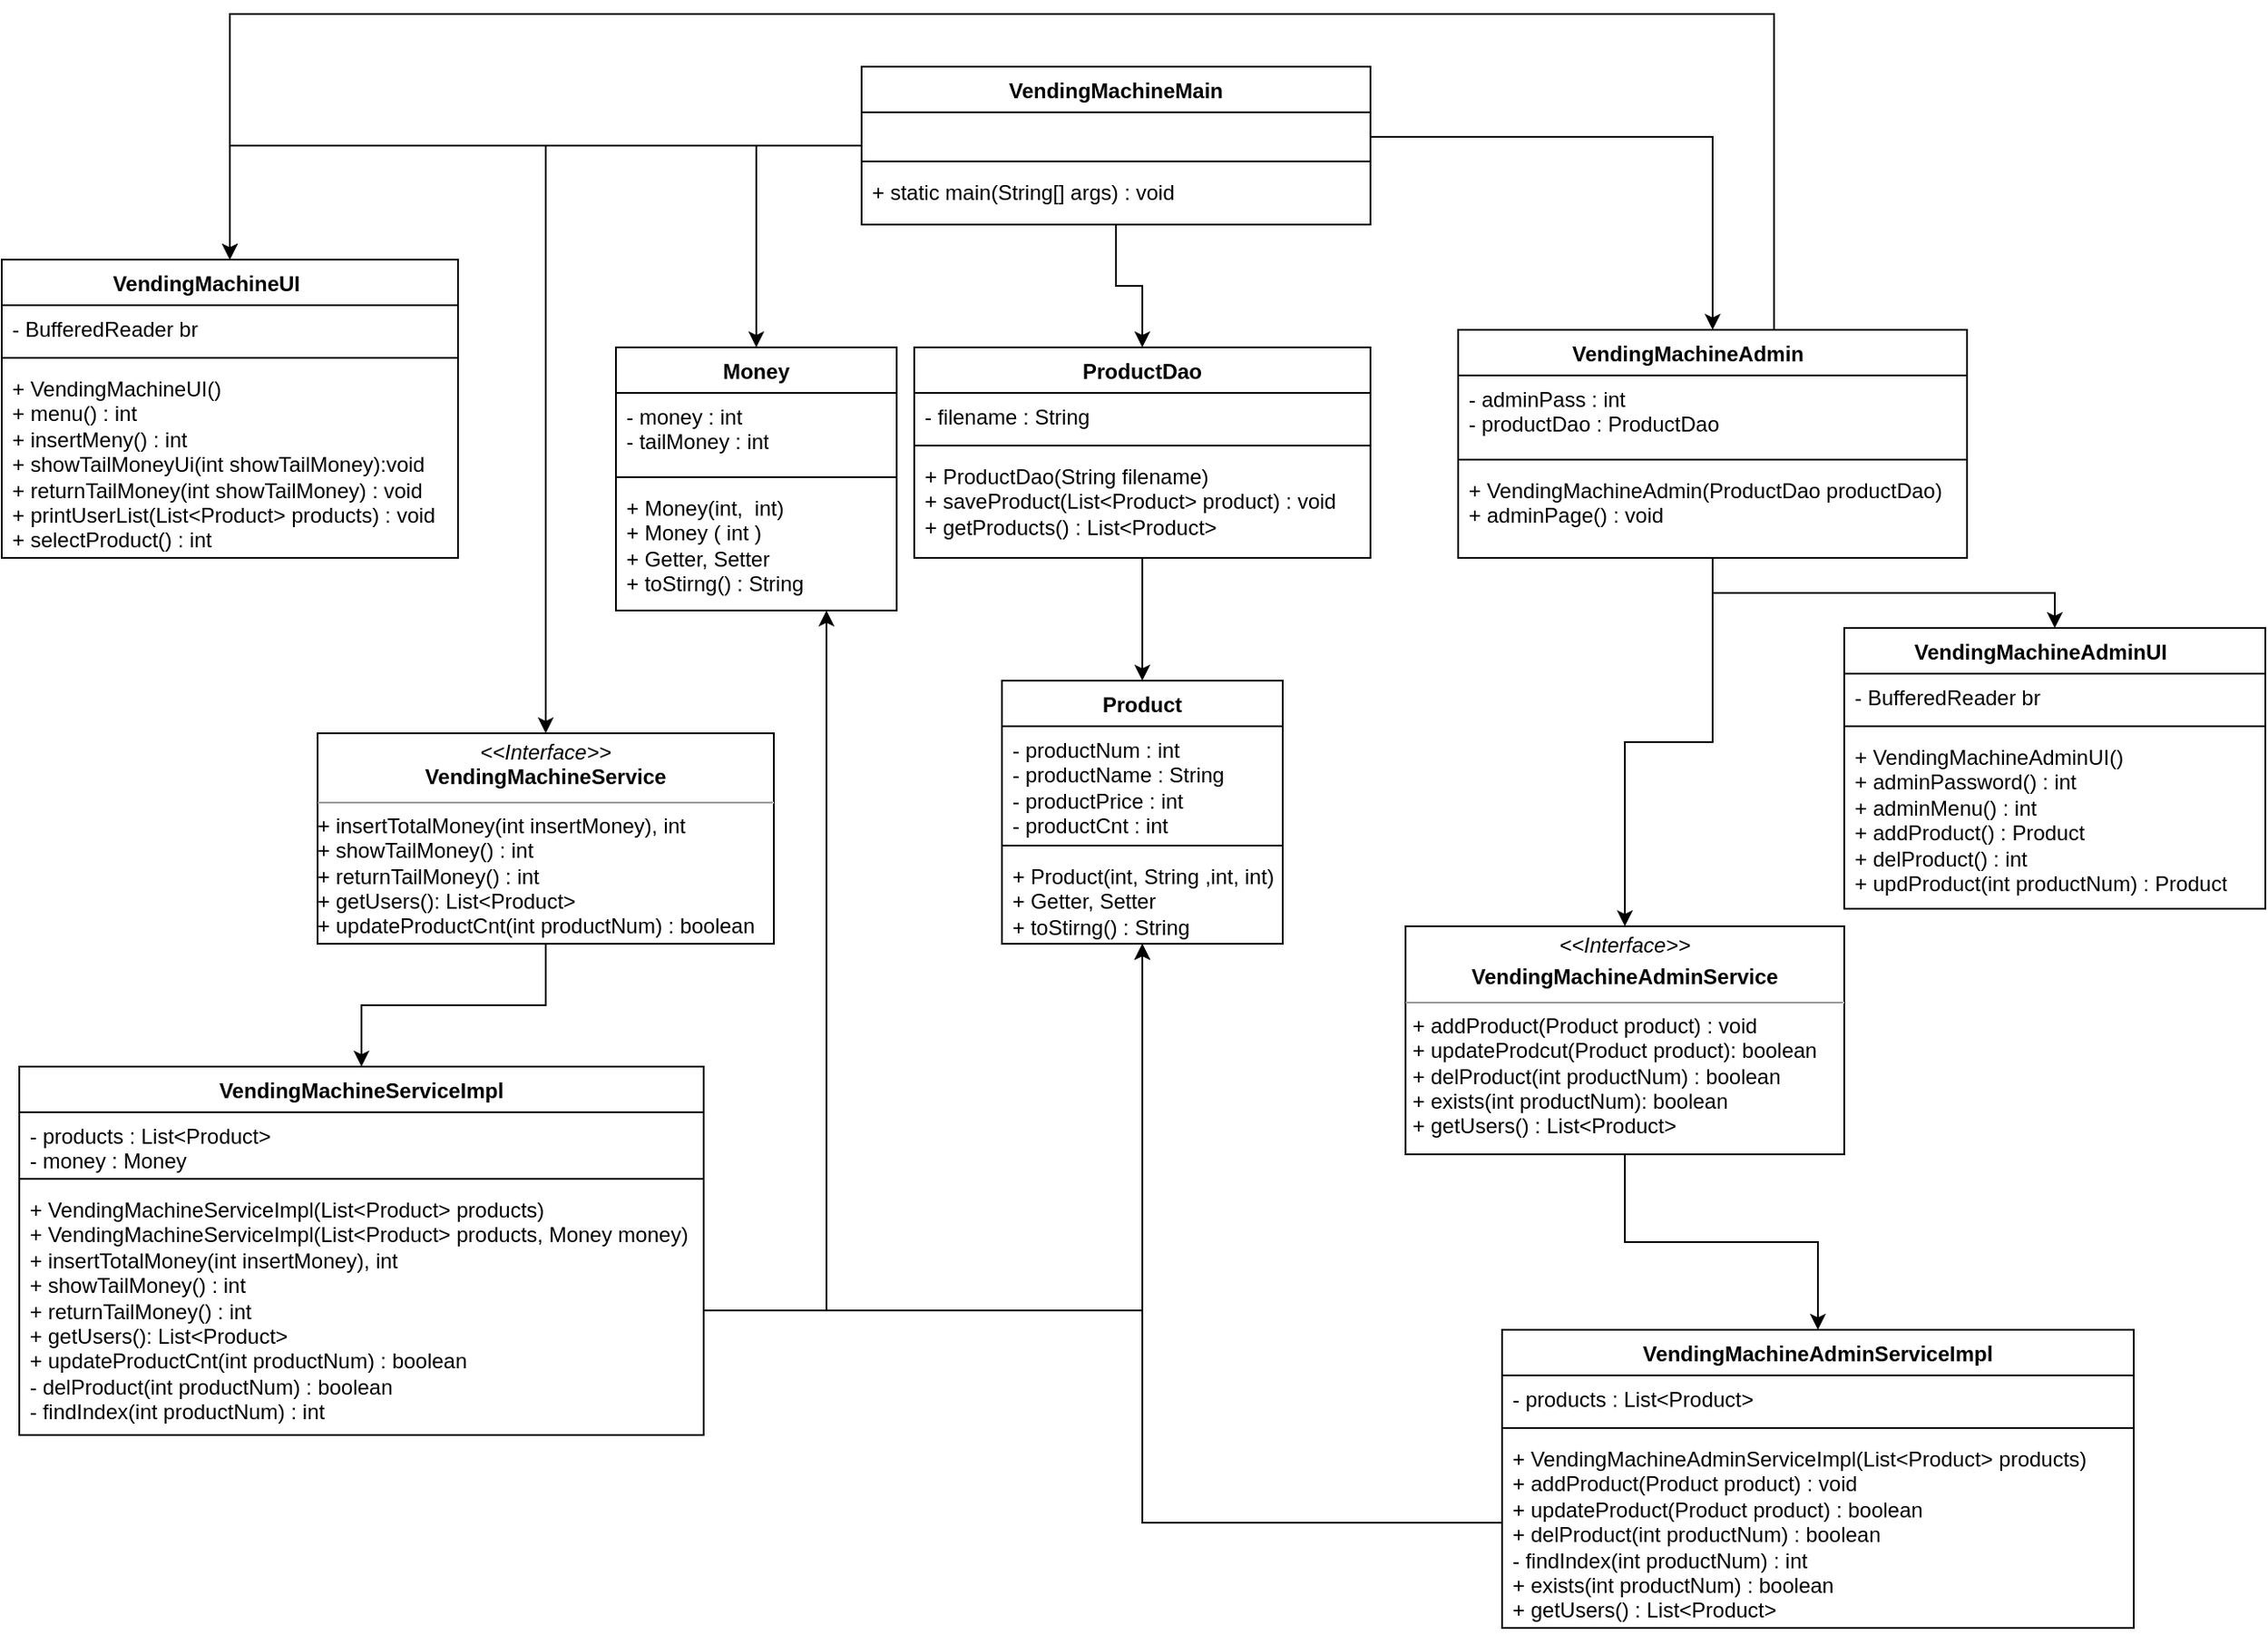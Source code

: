 <mxfile version="22.1.21" type="device">
  <diagram name="페이지-1" id="m6HFIODCF8V1D5DqjjZZ">
    <mxGraphModel dx="2274" dy="1498" grid="1" gridSize="10" guides="1" tooltips="1" connect="1" arrows="1" fold="1" page="1" pageScale="1" pageWidth="827" pageHeight="1169" math="0" shadow="0">
      <root>
        <mxCell id="0" />
        <mxCell id="1" parent="0" />
        <mxCell id="oHLJQ_qkvu3qu5Ruojyn-21" style="edgeStyle=orthogonalEdgeStyle;rounded=0;orthogonalLoop=1;jettySize=auto;html=1;" edge="1" parent="1" source="cma0tCyG6n_0ULkpIC9h-1" target="cma0tCyG6n_0ULkpIC9h-5">
          <mxGeometry relative="1" as="geometry" />
        </mxCell>
        <mxCell id="cma0tCyG6n_0ULkpIC9h-1" value="&lt;p style=&quot;margin:0px;margin-top:4px;text-align:center;&quot;&gt;&lt;i&gt;&amp;lt;&amp;lt;Interface&amp;gt;&amp;gt;&lt;/i&gt;&lt;/p&gt;&lt;p style=&quot;margin:0px;margin-top:4px;text-align:center;&quot;&gt;&lt;b style=&quot;&quot;&gt;VendingMachineAdminService&lt;/b&gt;&lt;/p&gt;&lt;hr size=&quot;1&quot;&gt;&lt;p style=&quot;margin:0px;margin-left:4px;&quot;&gt;+ addProduct(Product product) : void&lt;/p&gt;&lt;p style=&quot;margin:0px;margin-left:4px;&quot;&gt;+ updateProdcut(Product product): boolean&lt;br&gt;+ delProduct(int productNum) : boolean&lt;/p&gt;&lt;p style=&quot;margin:0px;margin-left:4px;&quot;&gt;+ exists(int productNum): boolean&lt;/p&gt;&lt;p style=&quot;margin:0px;margin-left:4px;&quot;&gt;+ getUsers() : List&amp;lt;Product&amp;gt;&lt;/p&gt;" style="verticalAlign=top;align=left;overflow=fill;fontSize=12;fontFamily=Helvetica;html=1;whiteSpace=wrap;" parent="1" vertex="1">
          <mxGeometry x="300" y="1650" width="250" height="130" as="geometry" />
        </mxCell>
        <mxCell id="oHLJQ_qkvu3qu5Ruojyn-22" style="edgeStyle=orthogonalEdgeStyle;rounded=0;orthogonalLoop=1;jettySize=auto;html=1;entryX=0.5;entryY=0;entryDx=0;entryDy=0;" edge="1" parent="1" source="cma0tCyG6n_0ULkpIC9h-2" target="cma0tCyG6n_0ULkpIC9h-9">
          <mxGeometry relative="1" as="geometry" />
        </mxCell>
        <mxCell id="cma0tCyG6n_0ULkpIC9h-2" value="&lt;p style=&quot;margin:0px;margin-top:4px;text-align:center;&quot;&gt;&lt;i&gt;&amp;lt;&amp;lt;Interface&amp;gt;&amp;gt;&lt;/i&gt;&lt;br&gt;&lt;b&gt;VendingMachineService&lt;/b&gt;&lt;/p&gt;&lt;hr size=&quot;1&quot;&gt;+ insertTotalMoney(int insertMoney), int&lt;br&gt;+ showTailMoney() : int&lt;br&gt;+ returnTailMoney() : int&lt;br&gt;+ getUsers(): List&amp;lt;Product&amp;gt;&lt;br&gt;+ updateProductCnt(int productNum) : boolean" style="verticalAlign=top;align=left;overflow=fill;fontSize=12;fontFamily=Helvetica;html=1;whiteSpace=wrap;" parent="1" vertex="1">
          <mxGeometry x="-320" y="1540" width="260" height="120" as="geometry" />
        </mxCell>
        <mxCell id="oHLJQ_qkvu3qu5Ruojyn-39" style="edgeStyle=orthogonalEdgeStyle;rounded=0;orthogonalLoop=1;jettySize=auto;html=1;" edge="1" parent="1" source="cma0tCyG6n_0ULkpIC9h-5" target="cma0tCyG6n_0ULkpIC9h-16">
          <mxGeometry relative="1" as="geometry">
            <Array as="points">
              <mxPoint x="150" y="1990" />
            </Array>
          </mxGeometry>
        </mxCell>
        <mxCell id="cma0tCyG6n_0ULkpIC9h-5" value="&lt;b style=&quot;border-color: var(--border-color);&quot;&gt;VendingMachineAdminServiceImpl&lt;/b&gt;" style="swimlane;fontStyle=1;align=center;verticalAlign=top;childLayout=stackLayout;horizontal=1;startSize=26;horizontalStack=0;resizeParent=1;resizeParentMax=0;resizeLast=0;collapsible=1;marginBottom=0;whiteSpace=wrap;html=1;" parent="1" vertex="1">
          <mxGeometry x="355" y="1880" width="360" height="170" as="geometry" />
        </mxCell>
        <mxCell id="cma0tCyG6n_0ULkpIC9h-6" value="- products : List&amp;lt;Product&amp;gt;" style="text;strokeColor=none;fillColor=none;align=left;verticalAlign=top;spacingLeft=4;spacingRight=4;overflow=hidden;rotatable=0;points=[[0,0.5],[1,0.5]];portConstraint=eastwest;whiteSpace=wrap;html=1;" parent="cma0tCyG6n_0ULkpIC9h-5" vertex="1">
          <mxGeometry y="26" width="360" height="26" as="geometry" />
        </mxCell>
        <mxCell id="cma0tCyG6n_0ULkpIC9h-7" value="" style="line;strokeWidth=1;fillColor=none;align=left;verticalAlign=middle;spacingTop=-1;spacingLeft=3;spacingRight=3;rotatable=0;labelPosition=right;points=[];portConstraint=eastwest;strokeColor=inherit;" parent="cma0tCyG6n_0ULkpIC9h-5" vertex="1">
          <mxGeometry y="52" width="360" height="8" as="geometry" />
        </mxCell>
        <mxCell id="cma0tCyG6n_0ULkpIC9h-8" value="+ VendingMachineAdminServiceImpl(List&amp;lt;Product&amp;gt; products)&lt;br&gt;+ addProduct(Product product) : void&lt;br&gt;+ updateProduct(Product product) : boolean&lt;br&gt;+ delProduct(int productNum) : boolean&lt;br&gt;- findIndex(int productNum) : int&lt;br&gt;+ exists(int productNum) : boolean&lt;br&gt;+ getUsers() : List&amp;lt;Product&amp;gt;&lt;br&gt;" style="text;strokeColor=none;fillColor=none;align=left;verticalAlign=top;spacingLeft=4;spacingRight=4;overflow=hidden;rotatable=0;points=[[0,0.5],[1,0.5]];portConstraint=eastwest;whiteSpace=wrap;html=1;" parent="cma0tCyG6n_0ULkpIC9h-5" vertex="1">
          <mxGeometry y="60" width="360" height="110" as="geometry" />
        </mxCell>
        <mxCell id="cma0tCyG6n_0ULkpIC9h-9" value="&lt;b style=&quot;border-color: var(--border-color);&quot;&gt;VendingMachineServiceImpl&lt;/b&gt;" style="swimlane;fontStyle=1;align=center;verticalAlign=top;childLayout=stackLayout;horizontal=1;startSize=26;horizontalStack=0;resizeParent=1;resizeParentMax=0;resizeLast=0;collapsible=1;marginBottom=0;whiteSpace=wrap;html=1;" parent="1" vertex="1">
          <mxGeometry x="-490" y="1730" width="390" height="210" as="geometry" />
        </mxCell>
        <mxCell id="cma0tCyG6n_0ULkpIC9h-10" value="- products : List&amp;lt;Product&amp;gt;&lt;br&gt;- money : Money" style="text;strokeColor=none;fillColor=none;align=left;verticalAlign=top;spacingLeft=4;spacingRight=4;overflow=hidden;rotatable=0;points=[[0,0.5],[1,0.5]];portConstraint=eastwest;whiteSpace=wrap;html=1;" parent="cma0tCyG6n_0ULkpIC9h-9" vertex="1">
          <mxGeometry y="26" width="390" height="34" as="geometry" />
        </mxCell>
        <mxCell id="cma0tCyG6n_0ULkpIC9h-11" value="" style="line;strokeWidth=1;fillColor=none;align=left;verticalAlign=middle;spacingTop=-1;spacingLeft=3;spacingRight=3;rotatable=0;labelPosition=right;points=[];portConstraint=eastwest;strokeColor=inherit;" parent="cma0tCyG6n_0ULkpIC9h-9" vertex="1">
          <mxGeometry y="60" width="390" height="8" as="geometry" />
        </mxCell>
        <mxCell id="cma0tCyG6n_0ULkpIC9h-12" value="+ VendingMachineServiceImpl(List&amp;lt;Product&amp;gt; products)&lt;br&gt;+ VendingMachineServiceImpl(List&amp;lt;Product&amp;gt; products, Money money)&lt;br style=&quot;border-color: var(--border-color);&quot;&gt;+ insertTotalMoney(int insertMoney), int&lt;br style=&quot;border-color: var(--border-color);&quot;&gt;+ showTailMoney() : int&lt;br style=&quot;border-color: var(--border-color);&quot;&gt;+ returnTailMoney() : int&lt;br style=&quot;border-color: var(--border-color);&quot;&gt;+ getUsers(): List&amp;lt;Product&amp;gt;&lt;br style=&quot;border-color: var(--border-color);&quot;&gt;+ updateProductCnt(int productNum) : boolean&lt;br&gt;- delProduct(int productNum) : boolean&lt;br style=&quot;border-color: var(--border-color);&quot;&gt;- findIndex(int productNum) : int" style="text;strokeColor=none;fillColor=none;align=left;verticalAlign=top;spacingLeft=4;spacingRight=4;overflow=hidden;rotatable=0;points=[[0,0.5],[1,0.5]];portConstraint=eastwest;whiteSpace=wrap;html=1;" parent="cma0tCyG6n_0ULkpIC9h-9" vertex="1">
          <mxGeometry y="68" width="390" height="142" as="geometry" />
        </mxCell>
        <mxCell id="cma0tCyG6n_0ULkpIC9h-13" value="Product" style="swimlane;fontStyle=1;align=center;verticalAlign=top;childLayout=stackLayout;horizontal=1;startSize=26;horizontalStack=0;resizeParent=1;resizeParentMax=0;resizeLast=0;collapsible=1;marginBottom=0;whiteSpace=wrap;html=1;" parent="1" vertex="1">
          <mxGeometry x="70" y="1510" width="160" height="150" as="geometry" />
        </mxCell>
        <mxCell id="cma0tCyG6n_0ULkpIC9h-14" value="- productNum : int&lt;br&gt;- productName : String&lt;br&gt;- productPrice : int&lt;br&gt;- productCnt : int" style="text;strokeColor=none;fillColor=none;align=left;verticalAlign=top;spacingLeft=4;spacingRight=4;overflow=hidden;rotatable=0;points=[[0,0.5],[1,0.5]];portConstraint=eastwest;whiteSpace=wrap;html=1;" parent="cma0tCyG6n_0ULkpIC9h-13" vertex="1">
          <mxGeometry y="26" width="160" height="64" as="geometry" />
        </mxCell>
        <mxCell id="cma0tCyG6n_0ULkpIC9h-15" value="" style="line;strokeWidth=1;fillColor=none;align=left;verticalAlign=middle;spacingTop=-1;spacingLeft=3;spacingRight=3;rotatable=0;labelPosition=right;points=[];portConstraint=eastwest;strokeColor=inherit;" parent="cma0tCyG6n_0ULkpIC9h-13" vertex="1">
          <mxGeometry y="90" width="160" height="8" as="geometry" />
        </mxCell>
        <mxCell id="cma0tCyG6n_0ULkpIC9h-16" value="+ Product(int, String ,int, int)&lt;br&gt;+ Getter, Setter&lt;br&gt;+ toStirng() : String" style="text;strokeColor=none;fillColor=none;align=left;verticalAlign=top;spacingLeft=4;spacingRight=4;overflow=hidden;rotatable=0;points=[[0,0.5],[1,0.5]];portConstraint=eastwest;whiteSpace=wrap;html=1;" parent="cma0tCyG6n_0ULkpIC9h-13" vertex="1">
          <mxGeometry y="98" width="160" height="52" as="geometry" />
        </mxCell>
        <mxCell id="oHLJQ_qkvu3qu5Ruojyn-34" style="edgeStyle=orthogonalEdgeStyle;rounded=0;orthogonalLoop=1;jettySize=auto;html=1;entryX=0.5;entryY=0;entryDx=0;entryDy=0;" edge="1" parent="1" source="cma0tCyG6n_0ULkpIC9h-17" target="cma0tCyG6n_0ULkpIC9h-13">
          <mxGeometry relative="1" as="geometry" />
        </mxCell>
        <mxCell id="cma0tCyG6n_0ULkpIC9h-17" value="ProductDao" style="swimlane;fontStyle=1;align=center;verticalAlign=top;childLayout=stackLayout;horizontal=1;startSize=26;horizontalStack=0;resizeParent=1;resizeParentMax=0;resizeLast=0;collapsible=1;marginBottom=0;whiteSpace=wrap;html=1;" parent="1" vertex="1">
          <mxGeometry x="20" y="1320" width="260" height="120" as="geometry" />
        </mxCell>
        <mxCell id="cma0tCyG6n_0ULkpIC9h-18" value="- filename : String" style="text;strokeColor=none;fillColor=none;align=left;verticalAlign=top;spacingLeft=4;spacingRight=4;overflow=hidden;rotatable=0;points=[[0,0.5],[1,0.5]];portConstraint=eastwest;whiteSpace=wrap;html=1;" parent="cma0tCyG6n_0ULkpIC9h-17" vertex="1">
          <mxGeometry y="26" width="260" height="26" as="geometry" />
        </mxCell>
        <mxCell id="cma0tCyG6n_0ULkpIC9h-19" value="" style="line;strokeWidth=1;fillColor=none;align=left;verticalAlign=middle;spacingTop=-1;spacingLeft=3;spacingRight=3;rotatable=0;labelPosition=right;points=[];portConstraint=eastwest;strokeColor=inherit;" parent="cma0tCyG6n_0ULkpIC9h-17" vertex="1">
          <mxGeometry y="52" width="260" height="8" as="geometry" />
        </mxCell>
        <mxCell id="cma0tCyG6n_0ULkpIC9h-20" value="+ ProductDao(String filename)&amp;nbsp;&lt;br&gt;+ saveProduct(List&amp;lt;Product&amp;gt; product) : void&lt;br&gt;+ getProducts() : List&amp;lt;Product&amp;gt;" style="text;strokeColor=none;fillColor=none;align=left;verticalAlign=top;spacingLeft=4;spacingRight=4;overflow=hidden;rotatable=0;points=[[0,0.5],[1,0.5]];portConstraint=eastwest;whiteSpace=wrap;html=1;" parent="cma0tCyG6n_0ULkpIC9h-17" vertex="1">
          <mxGeometry y="60" width="260" height="60" as="geometry" />
        </mxCell>
        <mxCell id="cma0tCyG6n_0ULkpIC9h-21" value="Money" style="swimlane;fontStyle=1;align=center;verticalAlign=top;childLayout=stackLayout;horizontal=1;startSize=26;horizontalStack=0;resizeParent=1;resizeParentMax=0;resizeLast=0;collapsible=1;marginBottom=0;whiteSpace=wrap;html=1;" parent="1" vertex="1">
          <mxGeometry x="-150" y="1320" width="160" height="150" as="geometry" />
        </mxCell>
        <mxCell id="cma0tCyG6n_0ULkpIC9h-22" value="- money : int&lt;br&gt;- tailMoney : int" style="text;strokeColor=none;fillColor=none;align=left;verticalAlign=top;spacingLeft=4;spacingRight=4;overflow=hidden;rotatable=0;points=[[0,0.5],[1,0.5]];portConstraint=eastwest;whiteSpace=wrap;html=1;" parent="cma0tCyG6n_0ULkpIC9h-21" vertex="1">
          <mxGeometry y="26" width="160" height="44" as="geometry" />
        </mxCell>
        <mxCell id="cma0tCyG6n_0ULkpIC9h-23" value="" style="line;strokeWidth=1;fillColor=none;align=left;verticalAlign=middle;spacingTop=-1;spacingLeft=3;spacingRight=3;rotatable=0;labelPosition=right;points=[];portConstraint=eastwest;strokeColor=inherit;" parent="cma0tCyG6n_0ULkpIC9h-21" vertex="1">
          <mxGeometry y="70" width="160" height="8" as="geometry" />
        </mxCell>
        <mxCell id="cma0tCyG6n_0ULkpIC9h-24" value="+ Money(int,&amp;nbsp; int)&lt;br&gt;+ Money ( int )&lt;br&gt;+ Getter, Setter&lt;br&gt;+ toStirng() : String" style="text;strokeColor=none;fillColor=none;align=left;verticalAlign=top;spacingLeft=4;spacingRight=4;overflow=hidden;rotatable=0;points=[[0,0.5],[1,0.5]];portConstraint=eastwest;whiteSpace=wrap;html=1;" parent="cma0tCyG6n_0ULkpIC9h-21" vertex="1">
          <mxGeometry y="78" width="160" height="72" as="geometry" />
        </mxCell>
        <mxCell id="oHLJQ_qkvu3qu5Ruojyn-32" style="edgeStyle=orthogonalEdgeStyle;rounded=0;orthogonalLoop=1;jettySize=auto;html=1;entryX=0.5;entryY=0;entryDx=0;entryDy=0;startArrow=none;startFill=0;exitX=0.5;exitY=0;exitDx=0;exitDy=0;" edge="1" parent="1" source="cma0tCyG6n_0ULkpIC9h-37" target="cma0tCyG6n_0ULkpIC9h-33">
          <mxGeometry relative="1" as="geometry">
            <Array as="points">
              <mxPoint x="510" y="1310" />
              <mxPoint x="510" y="1130" />
              <mxPoint x="-370" y="1130" />
            </Array>
          </mxGeometry>
        </mxCell>
        <mxCell id="cma0tCyG6n_0ULkpIC9h-25" value="VendingMachineAdminUI&lt;span style=&quot;white-space: pre;&quot;&gt;&#x9;&lt;/span&gt;" style="swimlane;fontStyle=1;align=center;verticalAlign=top;childLayout=stackLayout;horizontal=1;startSize=26;horizontalStack=0;resizeParent=1;resizeParentMax=0;resizeLast=0;collapsible=1;marginBottom=0;whiteSpace=wrap;html=1;" parent="1" vertex="1">
          <mxGeometry x="550" y="1480" width="240" height="160" as="geometry" />
        </mxCell>
        <mxCell id="cma0tCyG6n_0ULkpIC9h-26" value="- BufferedReader br" style="text;strokeColor=none;fillColor=none;align=left;verticalAlign=top;spacingLeft=4;spacingRight=4;overflow=hidden;rotatable=0;points=[[0,0.5],[1,0.5]];portConstraint=eastwest;whiteSpace=wrap;html=1;" parent="cma0tCyG6n_0ULkpIC9h-25" vertex="1">
          <mxGeometry y="26" width="240" height="26" as="geometry" />
        </mxCell>
        <mxCell id="cma0tCyG6n_0ULkpIC9h-27" value="" style="line;strokeWidth=1;fillColor=none;align=left;verticalAlign=middle;spacingTop=-1;spacingLeft=3;spacingRight=3;rotatable=0;labelPosition=right;points=[];portConstraint=eastwest;strokeColor=inherit;" parent="cma0tCyG6n_0ULkpIC9h-25" vertex="1">
          <mxGeometry y="52" width="240" height="8" as="geometry" />
        </mxCell>
        <mxCell id="cma0tCyG6n_0ULkpIC9h-28" value="+ VendingMachineAdminUI()&lt;br&gt;+ adminPassword() : int&lt;br&gt;+ adminMenu() : int&lt;br&gt;+ addProduct() : Product&lt;br&gt;+ delProduct() : int&lt;br&gt;+ updProduct(int productNum) : Product" style="text;strokeColor=none;fillColor=none;align=left;verticalAlign=top;spacingLeft=4;spacingRight=4;overflow=hidden;rotatable=0;points=[[0,0.5],[1,0.5]];portConstraint=eastwest;whiteSpace=wrap;html=1;" parent="cma0tCyG6n_0ULkpIC9h-25" vertex="1">
          <mxGeometry y="60" width="240" height="100" as="geometry" />
        </mxCell>
        <mxCell id="cma0tCyG6n_0ULkpIC9h-33" value="VendingMachineUI&lt;span style=&quot;white-space: pre;&quot;&gt;&#x9;&lt;/span&gt;" style="swimlane;fontStyle=1;align=center;verticalAlign=top;childLayout=stackLayout;horizontal=1;startSize=26;horizontalStack=0;resizeParent=1;resizeParentMax=0;resizeLast=0;collapsible=1;marginBottom=0;whiteSpace=wrap;html=1;" parent="1" vertex="1">
          <mxGeometry x="-500" y="1270" width="260" height="170" as="geometry" />
        </mxCell>
        <mxCell id="cma0tCyG6n_0ULkpIC9h-34" value="- BufferedReader br" style="text;strokeColor=none;fillColor=none;align=left;verticalAlign=top;spacingLeft=4;spacingRight=4;overflow=hidden;rotatable=0;points=[[0,0.5],[1,0.5]];portConstraint=eastwest;whiteSpace=wrap;html=1;" parent="cma0tCyG6n_0ULkpIC9h-33" vertex="1">
          <mxGeometry y="26" width="260" height="26" as="geometry" />
        </mxCell>
        <mxCell id="cma0tCyG6n_0ULkpIC9h-35" value="" style="line;strokeWidth=1;fillColor=none;align=left;verticalAlign=middle;spacingTop=-1;spacingLeft=3;spacingRight=3;rotatable=0;labelPosition=right;points=[];portConstraint=eastwest;strokeColor=inherit;" parent="cma0tCyG6n_0ULkpIC9h-33" vertex="1">
          <mxGeometry y="52" width="260" height="8" as="geometry" />
        </mxCell>
        <mxCell id="cma0tCyG6n_0ULkpIC9h-36" value="+ VendingMachineUI()&lt;br&gt;+ menu() : int&lt;br&gt;+ insertMeny() : int&lt;br&gt;+ showTailMoneyUi(int showTailMoney):void&lt;br&gt;+ returnTailMoney(int showTailMoney) : void&lt;br&gt;+ printUserList(List&amp;lt;Product&amp;gt; products) : void&lt;br&gt;+ selectProduct() : int" style="text;strokeColor=none;fillColor=none;align=left;verticalAlign=top;spacingLeft=4;spacingRight=4;overflow=hidden;rotatable=0;points=[[0,0.5],[1,0.5]];portConstraint=eastwest;whiteSpace=wrap;html=1;" parent="cma0tCyG6n_0ULkpIC9h-33" vertex="1">
          <mxGeometry y="60" width="260" height="110" as="geometry" />
        </mxCell>
        <mxCell id="oHLJQ_qkvu3qu5Ruojyn-3" style="edgeStyle=orthogonalEdgeStyle;rounded=0;orthogonalLoop=1;jettySize=auto;html=1;entryX=0.5;entryY=0;entryDx=0;entryDy=0;" edge="1" parent="1" source="cma0tCyG6n_0ULkpIC9h-37" target="cma0tCyG6n_0ULkpIC9h-25">
          <mxGeometry relative="1" as="geometry" />
        </mxCell>
        <mxCell id="oHLJQ_qkvu3qu5Ruojyn-31" style="edgeStyle=orthogonalEdgeStyle;rounded=0;orthogonalLoop=1;jettySize=auto;html=1;entryX=0.5;entryY=0;entryDx=0;entryDy=0;" edge="1" parent="1" source="cma0tCyG6n_0ULkpIC9h-37" target="cma0tCyG6n_0ULkpIC9h-1">
          <mxGeometry relative="1" as="geometry" />
        </mxCell>
        <mxCell id="cma0tCyG6n_0ULkpIC9h-37" value="VendingMachineAdmin&lt;span style=&quot;white-space: pre;&quot;&gt;&#x9;&lt;/span&gt;" style="swimlane;fontStyle=1;align=center;verticalAlign=top;childLayout=stackLayout;horizontal=1;startSize=26;horizontalStack=0;resizeParent=1;resizeParentMax=0;resizeLast=0;collapsible=1;marginBottom=0;whiteSpace=wrap;html=1;" parent="1" vertex="1">
          <mxGeometry x="330" y="1310" width="290" height="130" as="geometry" />
        </mxCell>
        <mxCell id="cma0tCyG6n_0ULkpIC9h-38" value="- adminPass : int&lt;br&gt;- productDao : ProductDao" style="text;strokeColor=none;fillColor=none;align=left;verticalAlign=top;spacingLeft=4;spacingRight=4;overflow=hidden;rotatable=0;points=[[0,0.5],[1,0.5]];portConstraint=eastwest;whiteSpace=wrap;html=1;" parent="cma0tCyG6n_0ULkpIC9h-37" vertex="1">
          <mxGeometry y="26" width="290" height="44" as="geometry" />
        </mxCell>
        <mxCell id="cma0tCyG6n_0ULkpIC9h-39" value="" style="line;strokeWidth=1;fillColor=none;align=left;verticalAlign=middle;spacingTop=-1;spacingLeft=3;spacingRight=3;rotatable=0;labelPosition=right;points=[];portConstraint=eastwest;strokeColor=inherit;" parent="cma0tCyG6n_0ULkpIC9h-37" vertex="1">
          <mxGeometry y="70" width="290" height="8" as="geometry" />
        </mxCell>
        <mxCell id="cma0tCyG6n_0ULkpIC9h-40" value="+ VendingMachineAdmin(ProductDao productDao)&lt;br&gt;+ adminPage() : void" style="text;strokeColor=none;fillColor=none;align=left;verticalAlign=top;spacingLeft=4;spacingRight=4;overflow=hidden;rotatable=0;points=[[0,0.5],[1,0.5]];portConstraint=eastwest;whiteSpace=wrap;html=1;" parent="cma0tCyG6n_0ULkpIC9h-37" vertex="1">
          <mxGeometry y="78" width="290" height="52" as="geometry" />
        </mxCell>
        <mxCell id="oHLJQ_qkvu3qu5Ruojyn-1" style="edgeStyle=orthogonalEdgeStyle;rounded=0;orthogonalLoop=1;jettySize=auto;html=1;entryX=0.5;entryY=0;entryDx=0;entryDy=0;" edge="1" parent="1" source="cma0tCyG6n_0ULkpIC9h-41" target="cma0tCyG6n_0ULkpIC9h-33">
          <mxGeometry relative="1" as="geometry" />
        </mxCell>
        <mxCell id="oHLJQ_qkvu3qu5Ruojyn-2" style="edgeStyle=orthogonalEdgeStyle;rounded=0;orthogonalLoop=1;jettySize=auto;html=1;exitX=1;exitY=0.5;exitDx=0;exitDy=0;" edge="1" parent="1" source="cma0tCyG6n_0ULkpIC9h-42" target="cma0tCyG6n_0ULkpIC9h-37">
          <mxGeometry relative="1" as="geometry">
            <Array as="points">
              <mxPoint x="280" y="1200" />
              <mxPoint x="475" y="1200" />
            </Array>
          </mxGeometry>
        </mxCell>
        <mxCell id="oHLJQ_qkvu3qu5Ruojyn-24" style="edgeStyle=orthogonalEdgeStyle;rounded=0;orthogonalLoop=1;jettySize=auto;html=1;" edge="1" parent="1" source="cma0tCyG6n_0ULkpIC9h-41" target="cma0tCyG6n_0ULkpIC9h-2">
          <mxGeometry relative="1" as="geometry">
            <Array as="points">
              <mxPoint x="-190" y="1205" />
            </Array>
          </mxGeometry>
        </mxCell>
        <mxCell id="oHLJQ_qkvu3qu5Ruojyn-26" style="edgeStyle=orthogonalEdgeStyle;rounded=0;orthogonalLoop=1;jettySize=auto;html=1;entryX=0.5;entryY=0;entryDx=0;entryDy=0;" edge="1" parent="1" source="cma0tCyG6n_0ULkpIC9h-41" target="cma0tCyG6n_0ULkpIC9h-21">
          <mxGeometry relative="1" as="geometry">
            <Array as="points">
              <mxPoint x="-70" y="1205" />
            </Array>
          </mxGeometry>
        </mxCell>
        <mxCell id="oHLJQ_qkvu3qu5Ruojyn-29" style="edgeStyle=orthogonalEdgeStyle;rounded=0;orthogonalLoop=1;jettySize=auto;html=1;entryX=0.5;entryY=0;entryDx=0;entryDy=0;" edge="1" parent="1" source="cma0tCyG6n_0ULkpIC9h-41" target="cma0tCyG6n_0ULkpIC9h-17">
          <mxGeometry relative="1" as="geometry" />
        </mxCell>
        <mxCell id="cma0tCyG6n_0ULkpIC9h-41" value="VendingMachineMain" style="swimlane;fontStyle=1;align=center;verticalAlign=top;childLayout=stackLayout;horizontal=1;startSize=26;horizontalStack=0;resizeParent=1;resizeParentMax=0;resizeLast=0;collapsible=1;marginBottom=0;whiteSpace=wrap;html=1;" parent="1" vertex="1">
          <mxGeometry x="-10" y="1160" width="290" height="90" as="geometry" />
        </mxCell>
        <mxCell id="cma0tCyG6n_0ULkpIC9h-42" value="&lt;br&gt;" style="text;strokeColor=none;fillColor=none;align=left;verticalAlign=top;spacingLeft=4;spacingRight=4;overflow=hidden;rotatable=0;points=[[0,0.5],[1,0.5]];portConstraint=eastwest;whiteSpace=wrap;html=1;" parent="cma0tCyG6n_0ULkpIC9h-41" vertex="1">
          <mxGeometry y="26" width="290" height="24" as="geometry" />
        </mxCell>
        <mxCell id="cma0tCyG6n_0ULkpIC9h-43" value="" style="line;strokeWidth=1;fillColor=none;align=left;verticalAlign=middle;spacingTop=-1;spacingLeft=3;spacingRight=3;rotatable=0;labelPosition=right;points=[];portConstraint=eastwest;strokeColor=inherit;" parent="cma0tCyG6n_0ULkpIC9h-41" vertex="1">
          <mxGeometry y="50" width="290" height="8" as="geometry" />
        </mxCell>
        <mxCell id="cma0tCyG6n_0ULkpIC9h-44" value="+ static main(String[] args) : void" style="text;strokeColor=none;fillColor=none;align=left;verticalAlign=top;spacingLeft=4;spacingRight=4;overflow=hidden;rotatable=0;points=[[0,0.5],[1,0.5]];portConstraint=eastwest;whiteSpace=wrap;html=1;" parent="cma0tCyG6n_0ULkpIC9h-41" vertex="1">
          <mxGeometry y="58" width="290" height="32" as="geometry" />
        </mxCell>
        <mxCell id="oHLJQ_qkvu3qu5Ruojyn-36" style="edgeStyle=orthogonalEdgeStyle;rounded=0;orthogonalLoop=1;jettySize=auto;html=1;" edge="1" parent="1" source="cma0tCyG6n_0ULkpIC9h-12" target="cma0tCyG6n_0ULkpIC9h-24">
          <mxGeometry relative="1" as="geometry">
            <Array as="points">
              <mxPoint x="-30" y="1869" />
            </Array>
          </mxGeometry>
        </mxCell>
        <mxCell id="oHLJQ_qkvu3qu5Ruojyn-38" style="edgeStyle=orthogonalEdgeStyle;rounded=0;orthogonalLoop=1;jettySize=auto;html=1;" edge="1" parent="1" source="cma0tCyG6n_0ULkpIC9h-12" target="cma0tCyG6n_0ULkpIC9h-16">
          <mxGeometry relative="1" as="geometry">
            <Array as="points">
              <mxPoint x="150" y="1869" />
            </Array>
          </mxGeometry>
        </mxCell>
      </root>
    </mxGraphModel>
  </diagram>
</mxfile>
